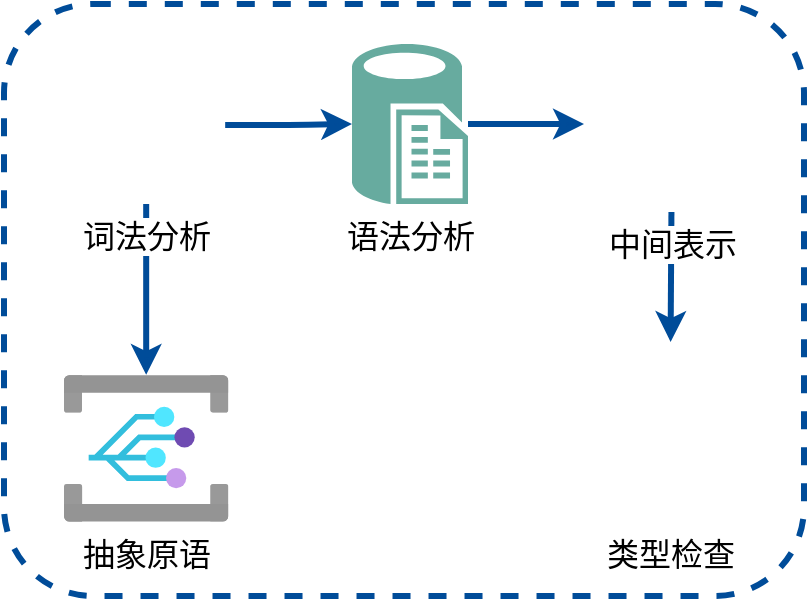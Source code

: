 <mxfile version="20.5.1" type="github">
  <diagram id="11Lza99RtR4ixlPUYiI9" name="第 1 页">
    <mxGraphModel dx="1422" dy="706" grid="1" gridSize="10" guides="1" tooltips="1" connect="1" arrows="1" fold="1" page="1" pageScale="1" pageWidth="827" pageHeight="1169" math="0" shadow="0">
      <root>
        <mxCell id="0" />
        <mxCell id="1" parent="0" />
        <mxCell id="XTvACI7jUPrjdsl8I4Xi-10" value="" style="rounded=1;whiteSpace=wrap;html=1;dashed=1;fillStyle=auto;strokeColor=#004C99;strokeWidth=3;" vertex="1" parent="1">
          <mxGeometry x="240" y="240" width="400" height="296" as="geometry" />
        </mxCell>
        <mxCell id="XTvACI7jUPrjdsl8I4Xi-11" style="edgeStyle=orthogonalEdgeStyle;rounded=1;orthogonalLoop=1;jettySize=auto;html=1;exitX=1;exitY=0.5;exitDx=0;exitDy=0;entryX=0;entryY=0.5;entryDx=0;entryDy=0;entryPerimeter=0;strokeColor=#004C99;fontFamily=Helvetica;fontSize=14;fontColor=blue;strokeWidth=3;" edge="1" parent="1" source="XTvACI7jUPrjdsl8I4Xi-13" target="XTvACI7jUPrjdsl8I4Xi-15">
          <mxGeometry relative="1" as="geometry" />
        </mxCell>
        <mxCell id="XTvACI7jUPrjdsl8I4Xi-12" style="edgeStyle=orthogonalEdgeStyle;rounded=1;orthogonalLoop=1;jettySize=auto;html=1;strokeColor=#004C99;fontFamily=Helvetica;fontSize=14;fontColor=blue;strokeWidth=3;" edge="1" parent="1" source="XTvACI7jUPrjdsl8I4Xi-13" target="XTvACI7jUPrjdsl8I4Xi-17">
          <mxGeometry relative="1" as="geometry" />
        </mxCell>
        <mxCell id="XTvACI7jUPrjdsl8I4Xi-13" value="词法分析" style="shape=image;html=1;verticalAlign=top;verticalLabelPosition=bottom;labelBackgroundColor=#ffffff;imageAspect=0;aspect=fixed;image=https://cdn3.iconfinder.com/data/icons/essential-pack/32/38-File-128.png;imageBackground=none;imageBorder=none;fontSize=16;" vertex="1" parent="1">
          <mxGeometry x="271.59" y="261" width="79" height="79" as="geometry" />
        </mxCell>
        <mxCell id="XTvACI7jUPrjdsl8I4Xi-14" style="rounded=1;orthogonalLoop=1;jettySize=auto;html=1;strokeColor=#004C99;strokeWidth=3;fontFamily=Helvetica;fontSize=20;fontColor=#000000;entryX=0;entryY=0.5;entryDx=0;entryDy=0;" edge="1" parent="1" source="XTvACI7jUPrjdsl8I4Xi-15" target="XTvACI7jUPrjdsl8I4Xi-19">
          <mxGeometry relative="1" as="geometry" />
        </mxCell>
        <mxCell id="XTvACI7jUPrjdsl8I4Xi-15" value="语法分析" style="verticalLabelPosition=bottom;html=1;verticalAlign=top;align=center;strokeColor=none;fillColor=#67AB9F;shape=mxgraph.azure.sql_reporting;fillStyle=auto;fontSize=16;" vertex="1" parent="1">
          <mxGeometry x="414" y="260" width="58" height="80" as="geometry" />
        </mxCell>
        <mxCell id="XTvACI7jUPrjdsl8I4Xi-16" value="类型检查" style="shape=image;html=1;verticalAlign=top;verticalLabelPosition=bottom;labelBackgroundColor=#ffffff;imageAspect=0;aspect=fixed;image=https://cdn0.iconfinder.com/data/icons/business-startup-10/50/8-128.png;fontSize=16;" vertex="1" parent="1">
          <mxGeometry x="528" y="409" width="90" height="90" as="geometry" />
        </mxCell>
        <mxCell id="XTvACI7jUPrjdsl8I4Xi-17" value="抽象原语" style="aspect=fixed;html=1;points=[];align=center;image;fontSize=16;image=img/lib/azure2/integration/Event_Grid_Subscriptions.svg;" vertex="1" parent="1">
          <mxGeometry x="270" y="425.42" width="82.17" height="73.58" as="geometry" />
        </mxCell>
        <mxCell id="XTvACI7jUPrjdsl8I4Xi-18" style="edgeStyle=none;rounded=1;orthogonalLoop=1;jettySize=auto;html=1;strokeColor=#004C99;strokeWidth=3;fontFamily=Helvetica;fontSize=20;fontColor=#000000;" edge="1" parent="1" source="XTvACI7jUPrjdsl8I4Xi-19" target="XTvACI7jUPrjdsl8I4Xi-16">
          <mxGeometry relative="1" as="geometry" />
        </mxCell>
        <mxCell id="XTvACI7jUPrjdsl8I4Xi-19" value="中间表示" style="shape=image;html=1;verticalAlign=top;verticalLabelPosition=bottom;labelBackgroundColor=#ffffff;imageAspect=0;aspect=fixed;image=https://cdn4.iconfinder.com/data/icons/48-bubbles/48/12.File-128.png;sketch=0;strokeColor=default;fontFamily=Helvetica;fontSize=16;fontColor=default;fillColor=default;" vertex="1" parent="1">
          <mxGeometry x="530" y="256" width="88" height="88" as="geometry" />
        </mxCell>
      </root>
    </mxGraphModel>
  </diagram>
</mxfile>
